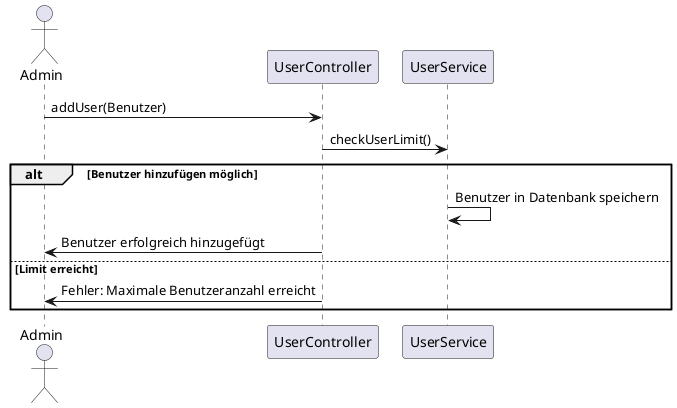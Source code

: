 @startuml
actor Admin
participant "UserController" as UC
participant "UserService" as US

Admin -> UC : addUser(Benutzer)
UC -> US : checkUserLimit()
alt Benutzer hinzufügen möglich
    US -> US : Benutzer in Datenbank speichern
    UC -> Admin : Benutzer erfolgreich hinzugefügt
else Limit erreicht
    UC -> Admin : Fehler: Maximale Benutzeranzahl erreicht
end
@enduml